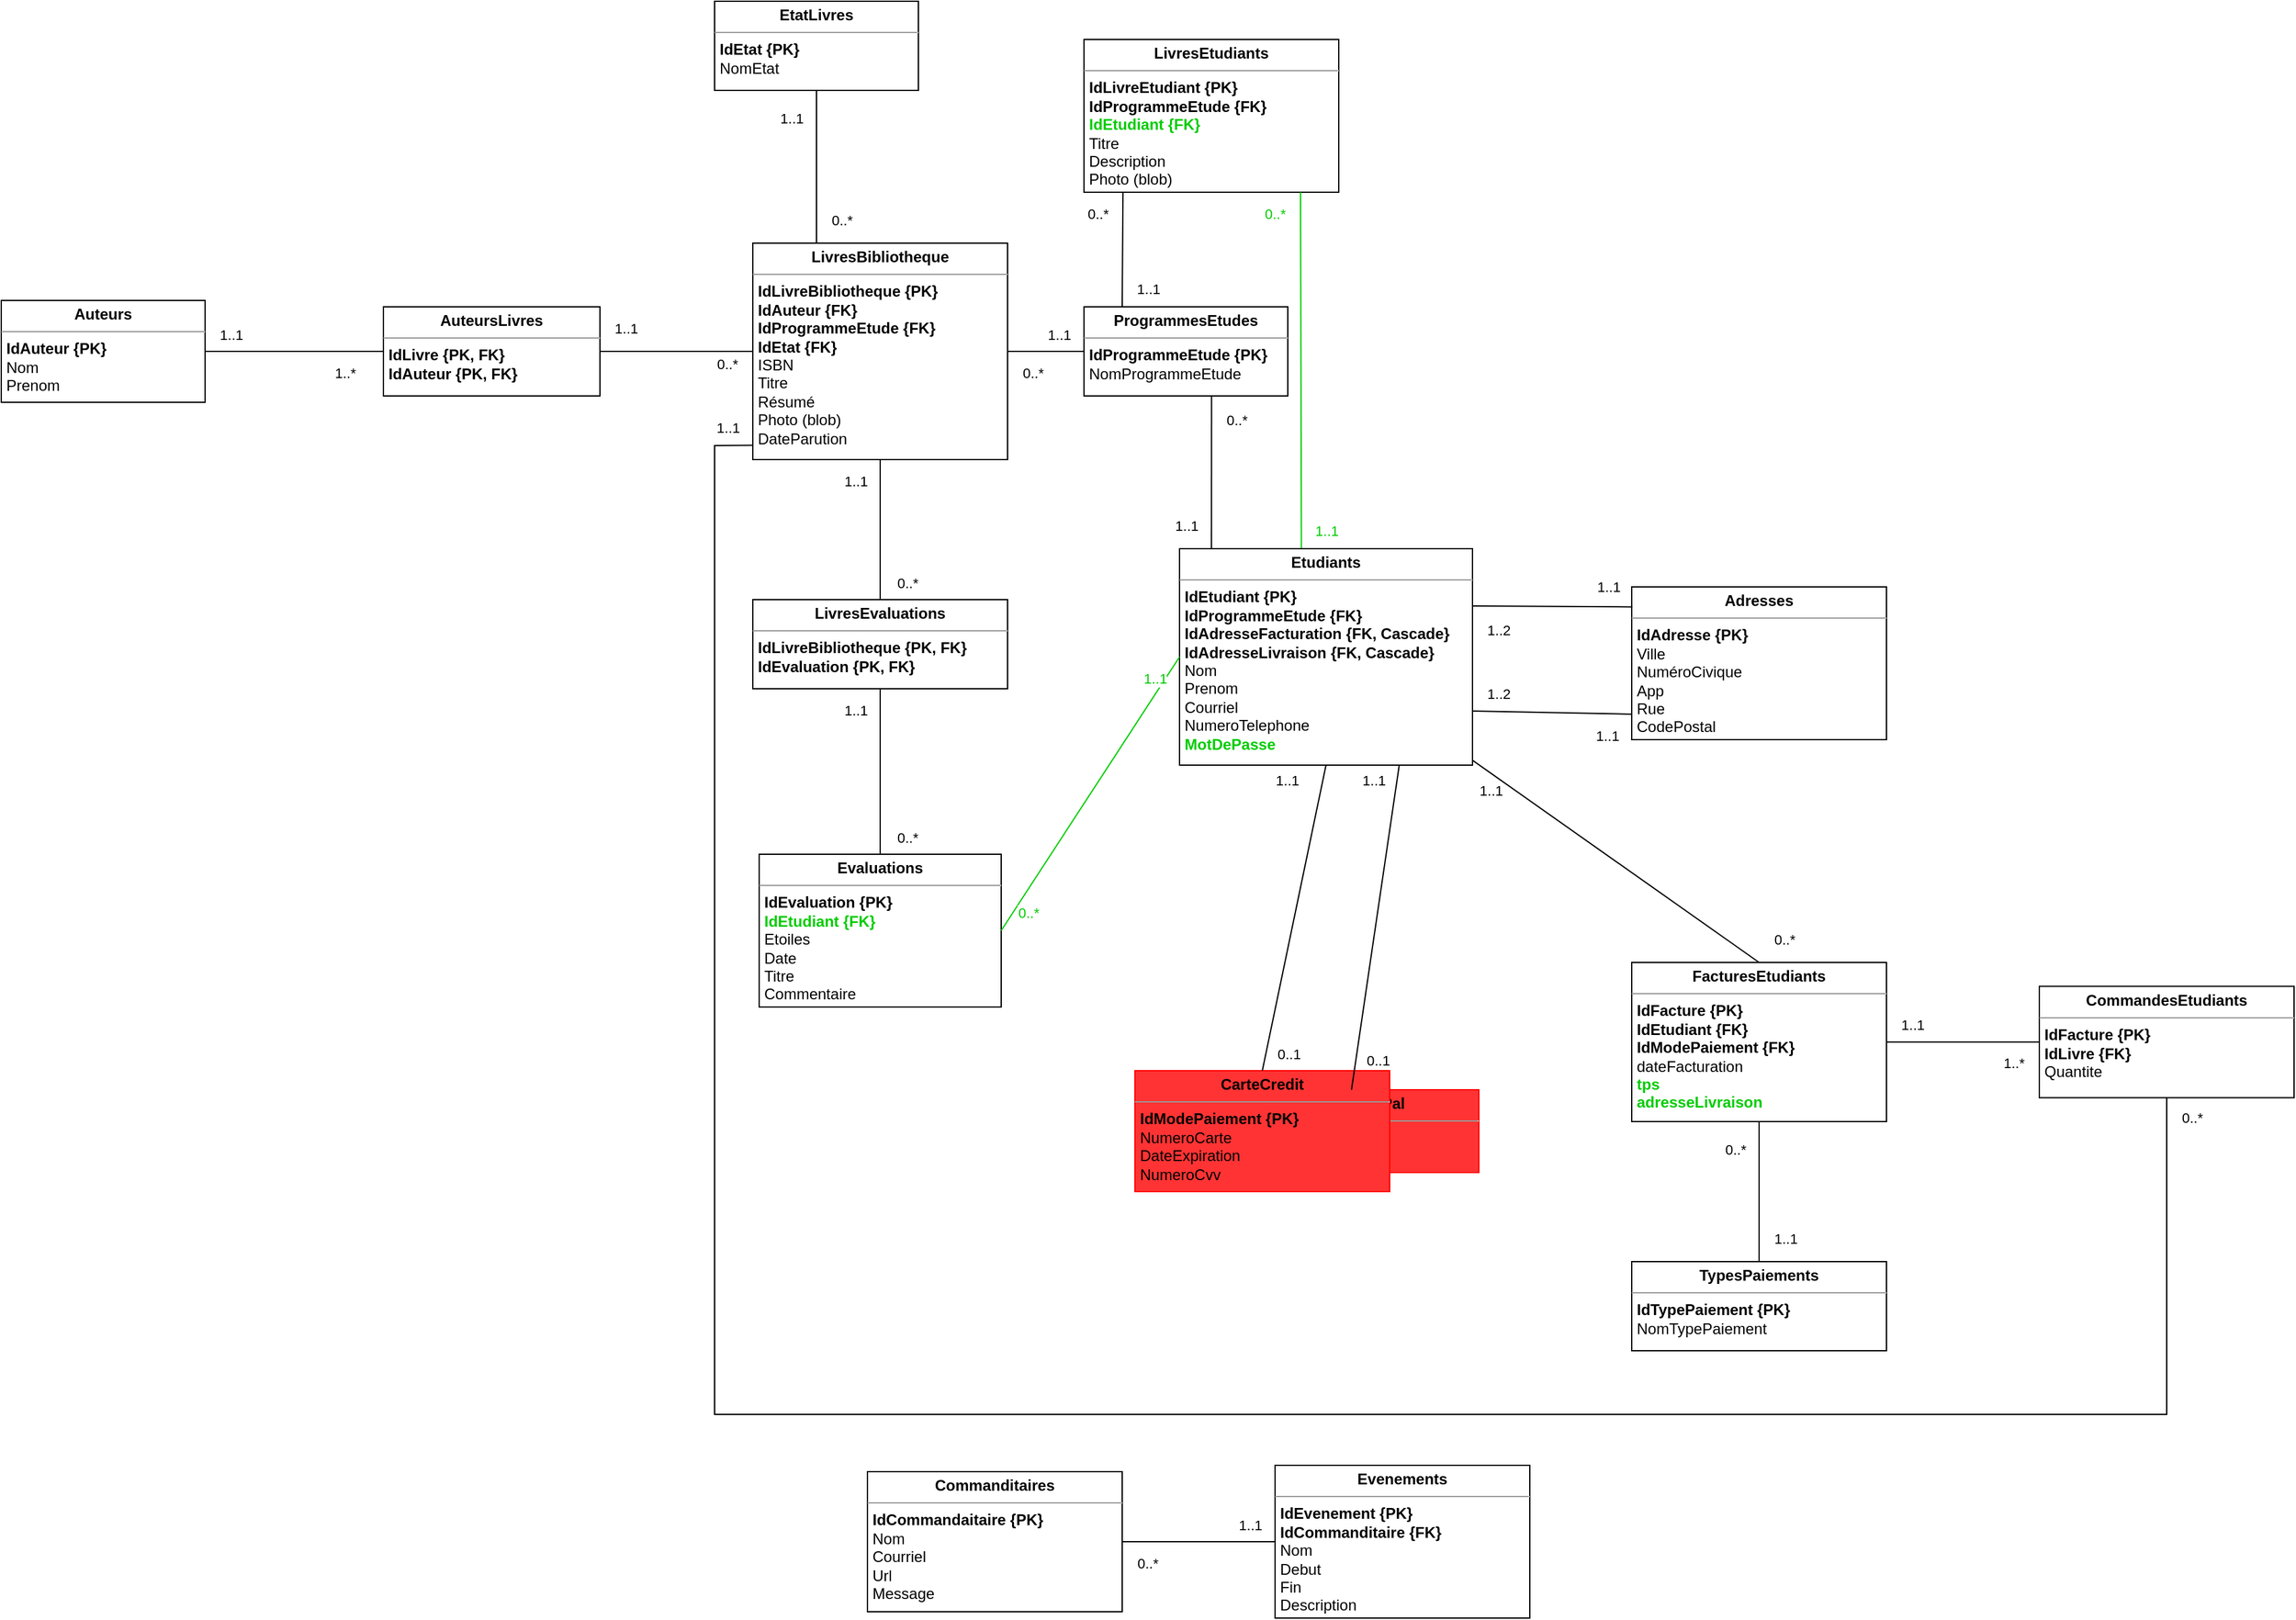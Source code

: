 <mxfile version="20.2.3" type="device"><diagram id="HMSL5C-tnVBztmMYMEIp" name="Page-1"><mxGraphModel dx="6120" dy="1705" grid="1" gridSize="10" guides="1" tooltips="1" connect="1" arrows="1" fold="1" page="1" pageScale="1" pageWidth="850" pageHeight="1100" math="0" shadow="0"><root><mxCell id="0"/><mxCell id="1" parent="0"/><mxCell id="A7pBS2aft_EyjtBVlkII-6" value="&lt;p style=&quot;margin: 0px ; margin-top: 4px ; text-align: center&quot;&gt;&lt;b&gt;LivresBibliotheque&lt;/b&gt;&lt;/p&gt;&lt;hr size=&quot;1&quot;&gt;&lt;p style=&quot;margin: 0px ; margin-left: 4px&quot;&gt;&lt;b&gt;IdLivreBibliotheque {PK}&lt;/b&gt;&lt;/p&gt;&lt;p style=&quot;margin: 0px ; margin-left: 4px&quot;&gt;&lt;b&gt;IdAuteur {FK}&lt;/b&gt;&lt;/p&gt;&lt;p style=&quot;margin: 0px ; margin-left: 4px&quot;&gt;&lt;b&gt;IdProgrammeEtude {FK}&lt;/b&gt;&lt;/p&gt;&lt;p style=&quot;margin: 0px ; margin-left: 4px&quot;&gt;&lt;b&gt;IdEtat {FK}&lt;/b&gt;&lt;/p&gt;&lt;p style=&quot;margin: 0px ; margin-left: 4px&quot;&gt;ISBN&lt;/p&gt;&lt;p style=&quot;margin: 0px ; margin-left: 4px&quot;&gt;Titre&lt;/p&gt;&lt;p style=&quot;margin: 0px ; margin-left: 4px&quot;&gt;Résumé&lt;/p&gt;&lt;p style=&quot;margin: 0px ; margin-left: 4px&quot;&gt;Photo (blob)&lt;/p&gt;&lt;p style=&quot;margin: 0px ; margin-left: 4px&quot;&gt;DateParution&lt;/p&gt;" style="verticalAlign=top;align=left;overflow=fill;fontSize=12;fontFamily=Helvetica;html=1;" parent="1" vertex="1"><mxGeometry x="-3730" y="40" width="200" height="170" as="geometry"/></mxCell><mxCell id="A7pBS2aft_EyjtBVlkII-8" value="&lt;p style=&quot;margin: 0px ; margin-top: 4px ; text-align: center&quot;&gt;&lt;b&gt;LivresEvaluations&lt;/b&gt;&lt;/p&gt;&lt;hr size=&quot;1&quot;&gt;&lt;p style=&quot;margin: 0px ; margin-left: 4px&quot;&gt;&lt;b&gt;IdLivreBibliotheque {PK, FK}&lt;/b&gt;&lt;/p&gt;&lt;p style=&quot;margin: 0px ; margin-left: 4px&quot;&gt;&lt;b&gt;IdEvaluation {PK, FK}&lt;/b&gt;&lt;/p&gt;" style="verticalAlign=top;align=left;overflow=fill;fontSize=12;fontFamily=Helvetica;html=1;" parent="1" vertex="1"><mxGeometry x="-3730" y="320" width="200" height="70" as="geometry"/></mxCell><mxCell id="A7pBS2aft_EyjtBVlkII-11" value="" style="endArrow=none;html=1;rounded=0;exitX=0.5;exitY=1;exitDx=0;exitDy=0;entryX=0.5;entryY=0;entryDx=0;entryDy=0;endFill=0;" parent="1" source="A7pBS2aft_EyjtBVlkII-6" target="A7pBS2aft_EyjtBVlkII-8" edge="1"><mxGeometry relative="1" as="geometry"><mxPoint x="-4050" y="200" as="sourcePoint"/><mxPoint x="-3890" y="200" as="targetPoint"/></mxGeometry></mxCell><mxCell id="A7pBS2aft_EyjtBVlkII-13" value="1..1" style="edgeLabel;resizable=0;html=1;align=left;verticalAlign=bottom;" parent="A7pBS2aft_EyjtBVlkII-11" connectable="0" vertex="1"><mxGeometry x="-1" relative="1" as="geometry"><mxPoint x="-30" y="25" as="offset"/></mxGeometry></mxCell><mxCell id="A7pBS2aft_EyjtBVlkII-14" value="0..*" style="edgeLabel;resizable=0;html=1;align=right;verticalAlign=bottom;" parent="A7pBS2aft_EyjtBVlkII-11" connectable="0" vertex="1"><mxGeometry x="1" relative="1" as="geometry"><mxPoint x="30" y="-5" as="offset"/></mxGeometry></mxCell><mxCell id="A7pBS2aft_EyjtBVlkII-15" value="&lt;p style=&quot;margin: 0px ; margin-top: 4px ; text-align: center&quot;&gt;&lt;b&gt;Evaluations&lt;/b&gt;&lt;/p&gt;&lt;hr size=&quot;1&quot;&gt;&lt;p style=&quot;margin: 0px ; margin-left: 4px&quot;&gt;&lt;b&gt;IdEvaluation {PK}&lt;/b&gt;&lt;/p&gt;&lt;p style=&quot;margin: 0px ; margin-left: 4px&quot;&gt;&lt;b&gt;&lt;font color=&quot;#00cc00&quot;&gt;IdEtudiant {FK}&lt;/font&gt;&lt;/b&gt;&lt;/p&gt;&lt;p style=&quot;margin: 0px ; margin-left: 4px&quot;&gt;Etoiles&lt;/p&gt;&lt;p style=&quot;margin: 0px ; margin-left: 4px&quot;&gt;Date&lt;/p&gt;&lt;p style=&quot;margin: 0px ; margin-left: 4px&quot;&gt;Titre&lt;/p&gt;&lt;p style=&quot;margin: 0px ; margin-left: 4px&quot;&gt;Commentaire&lt;/p&gt;" style="verticalAlign=top;align=left;overflow=fill;fontSize=12;fontFamily=Helvetica;html=1;" parent="1" vertex="1"><mxGeometry x="-3725" y="520" width="190" height="120" as="geometry"/></mxCell><mxCell id="A7pBS2aft_EyjtBVlkII-16" value="" style="endArrow=none;html=1;rounded=0;exitX=0.5;exitY=1;exitDx=0;exitDy=0;entryX=0.5;entryY=0;entryDx=0;entryDy=0;endFill=0;" parent="1" source="A7pBS2aft_EyjtBVlkII-8" target="A7pBS2aft_EyjtBVlkII-15" edge="1"><mxGeometry relative="1" as="geometry"><mxPoint x="-3710" y="405" as="sourcePoint"/><mxPoint x="-3840" y="405" as="targetPoint"/></mxGeometry></mxCell><mxCell id="A7pBS2aft_EyjtBVlkII-17" value="1..1" style="edgeLabel;resizable=0;html=1;align=left;verticalAlign=bottom;" parent="A7pBS2aft_EyjtBVlkII-16" connectable="0" vertex="1"><mxGeometry x="-1" relative="1" as="geometry"><mxPoint x="-30" y="25" as="offset"/></mxGeometry></mxCell><mxCell id="A7pBS2aft_EyjtBVlkII-18" value="0..*" style="edgeLabel;resizable=0;html=1;align=right;verticalAlign=bottom;" parent="A7pBS2aft_EyjtBVlkII-16" connectable="0" vertex="1"><mxGeometry x="1" relative="1" as="geometry"><mxPoint x="30" y="-5" as="offset"/></mxGeometry></mxCell><mxCell id="A7pBS2aft_EyjtBVlkII-19" value="&lt;p style=&quot;margin: 0px ; margin-top: 4px ; text-align: center&quot;&gt;&lt;b&gt;ProgrammesEtudes&lt;/b&gt;&lt;/p&gt;&lt;hr size=&quot;1&quot;&gt;&lt;p style=&quot;margin: 0px ; margin-left: 4px&quot;&gt;&lt;b&gt;IdProgrammeEtude {PK}&lt;/b&gt;&lt;/p&gt;&lt;p style=&quot;margin: 0px ; margin-left: 4px&quot;&gt;NomProgrammeEtude&lt;/p&gt;" style="verticalAlign=top;align=left;overflow=fill;fontSize=12;fontFamily=Helvetica;html=1;" parent="1" vertex="1"><mxGeometry x="-3470" y="90" width="160" height="70" as="geometry"/></mxCell><mxCell id="A7pBS2aft_EyjtBVlkII-21" value="" style="endArrow=none;html=1;rounded=0;exitX=1;exitY=0.5;exitDx=0;exitDy=0;entryX=0;entryY=0.5;entryDx=0;entryDy=0;endFill=0;" parent="1" source="A7pBS2aft_EyjtBVlkII-6" target="A7pBS2aft_EyjtBVlkII-19" edge="1"><mxGeometry relative="1" as="geometry"><mxPoint x="-3670" y="140" as="sourcePoint"/><mxPoint x="-3790" y="140" as="targetPoint"/></mxGeometry></mxCell><mxCell id="A7pBS2aft_EyjtBVlkII-22" value="0..*" style="edgeLabel;resizable=0;html=1;align=left;verticalAlign=bottom;" parent="A7pBS2aft_EyjtBVlkII-21" connectable="0" vertex="1"><mxGeometry x="-1" relative="1" as="geometry"><mxPoint x="10" y="25" as="offset"/></mxGeometry></mxCell><mxCell id="A7pBS2aft_EyjtBVlkII-23" value="1..1" style="edgeLabel;resizable=0;html=1;align=right;verticalAlign=bottom;" parent="A7pBS2aft_EyjtBVlkII-21" connectable="0" vertex="1"><mxGeometry x="1" relative="1" as="geometry"><mxPoint x="-10" y="-5" as="offset"/></mxGeometry></mxCell><mxCell id="A7pBS2aft_EyjtBVlkII-24" value="&lt;p style=&quot;margin: 0px ; margin-top: 4px ; text-align: center&quot;&gt;&lt;b&gt;EtatLivres&lt;/b&gt;&lt;/p&gt;&lt;hr size=&quot;1&quot;&gt;&lt;p style=&quot;margin: 0px ; margin-left: 4px&quot;&gt;&lt;b&gt;IdEtat {PK}&lt;/b&gt;&lt;/p&gt;&lt;p style=&quot;margin: 0px ; margin-left: 4px&quot;&gt;NomEtat&lt;/p&gt;" style="verticalAlign=top;align=left;overflow=fill;fontSize=12;fontFamily=Helvetica;html=1;" parent="1" vertex="1"><mxGeometry x="-3760" y="-150" width="160" height="70" as="geometry"/></mxCell><mxCell id="A7pBS2aft_EyjtBVlkII-25" value="" style="endArrow=none;html=1;rounded=0;exitX=0.25;exitY=0;exitDx=0;exitDy=0;entryX=0.5;entryY=1;entryDx=0;entryDy=0;endFill=0;" parent="1" source="A7pBS2aft_EyjtBVlkII-6" target="A7pBS2aft_EyjtBVlkII-24" edge="1"><mxGeometry relative="1" as="geometry"><mxPoint x="-3510" y="-10" as="sourcePoint"/><mxPoint x="-3390" y="-10" as="targetPoint"/></mxGeometry></mxCell><mxCell id="A7pBS2aft_EyjtBVlkII-26" value="0..*" style="edgeLabel;resizable=0;html=1;align=left;verticalAlign=bottom;" parent="A7pBS2aft_EyjtBVlkII-25" connectable="0" vertex="1"><mxGeometry x="-1" relative="1" as="geometry"><mxPoint x="10" y="-10" as="offset"/></mxGeometry></mxCell><mxCell id="A7pBS2aft_EyjtBVlkII-27" value="1..1" style="edgeLabel;resizable=0;html=1;align=right;verticalAlign=bottom;" parent="A7pBS2aft_EyjtBVlkII-25" connectable="0" vertex="1"><mxGeometry x="1" relative="1" as="geometry"><mxPoint x="-10" y="30" as="offset"/></mxGeometry></mxCell><mxCell id="A7pBS2aft_EyjtBVlkII-28" value="&lt;p style=&quot;margin: 0px ; margin-top: 4px ; text-align: center&quot;&gt;&lt;b&gt;AuteursLivres&lt;/b&gt;&lt;/p&gt;&lt;hr size=&quot;1&quot;&gt;&lt;p style=&quot;margin: 0px ; margin-left: 4px&quot;&gt;&lt;b&gt;IdLivre {PK, FK}&lt;/b&gt;&lt;/p&gt;&lt;p style=&quot;margin: 0px ; margin-left: 4px&quot;&gt;&lt;b&gt;IdAuteur {PK, FK}&lt;/b&gt;&lt;br&gt;&lt;/p&gt;" style="verticalAlign=top;align=left;overflow=fill;fontSize=12;fontFamily=Helvetica;html=1;" parent="1" vertex="1"><mxGeometry x="-4020" y="90" width="170" height="70" as="geometry"/></mxCell><mxCell id="A7pBS2aft_EyjtBVlkII-29" value="" style="endArrow=none;html=1;rounded=0;exitX=0;exitY=0.5;exitDx=0;exitDy=0;entryX=1;entryY=0.5;entryDx=0;entryDy=0;endFill=0;" parent="1" source="A7pBS2aft_EyjtBVlkII-6" target="A7pBS2aft_EyjtBVlkII-28" edge="1"><mxGeometry relative="1" as="geometry"><mxPoint x="-3430" y="370" as="sourcePoint"/><mxPoint x="-3430" y="250" as="targetPoint"/></mxGeometry></mxCell><mxCell id="A7pBS2aft_EyjtBVlkII-30" value="0..*" style="edgeLabel;resizable=0;html=1;align=left;verticalAlign=bottom;" parent="A7pBS2aft_EyjtBVlkII-29" connectable="0" vertex="1"><mxGeometry x="-1" relative="1" as="geometry"><mxPoint x="-30" y="18" as="offset"/></mxGeometry></mxCell><mxCell id="A7pBS2aft_EyjtBVlkII-31" value="1..1" style="edgeLabel;resizable=0;html=1;align=right;verticalAlign=bottom;" parent="A7pBS2aft_EyjtBVlkII-29" connectable="0" vertex="1"><mxGeometry x="1" relative="1" as="geometry"><mxPoint x="30" y="-10" as="offset"/></mxGeometry></mxCell><mxCell id="A7pBS2aft_EyjtBVlkII-32" value="&lt;p style=&quot;margin: 0px ; margin-top: 4px ; text-align: center&quot;&gt;&lt;b&gt;Auteurs&lt;/b&gt;&lt;/p&gt;&lt;hr size=&quot;1&quot;&gt;&lt;p style=&quot;margin: 0px ; margin-left: 4px&quot;&gt;&lt;b&gt;IdAuteur {PK}&lt;/b&gt;&lt;/p&gt;&lt;p style=&quot;margin: 0px ; margin-left: 4px&quot;&gt;Nom&lt;/p&gt;&lt;p style=&quot;margin: 0px ; margin-left: 4px&quot;&gt;Prenom&lt;/p&gt;" style="verticalAlign=top;align=left;overflow=fill;fontSize=12;fontFamily=Helvetica;html=1;" parent="1" vertex="1"><mxGeometry x="-4320" y="85" width="160" height="80" as="geometry"/></mxCell><mxCell id="A7pBS2aft_EyjtBVlkII-34" value="" style="endArrow=none;html=1;rounded=0;exitX=0;exitY=0.5;exitDx=0;exitDy=0;entryX=1;entryY=0.5;entryDx=0;entryDy=0;endFill=0;" parent="1" source="A7pBS2aft_EyjtBVlkII-28" target="A7pBS2aft_EyjtBVlkII-32" edge="1"><mxGeometry relative="1" as="geometry"><mxPoint x="-3820" y="-90.0" as="sourcePoint"/><mxPoint x="-3700" y="-90.0" as="targetPoint"/></mxGeometry></mxCell><mxCell id="A7pBS2aft_EyjtBVlkII-35" value="1..*" style="edgeLabel;resizable=0;html=1;align=left;verticalAlign=bottom;" parent="A7pBS2aft_EyjtBVlkII-34" connectable="0" vertex="1"><mxGeometry x="-1" relative="1" as="geometry"><mxPoint x="-40" y="25" as="offset"/></mxGeometry></mxCell><mxCell id="A7pBS2aft_EyjtBVlkII-36" value="1..1" style="edgeLabel;resizable=0;html=1;align=right;verticalAlign=bottom;" parent="A7pBS2aft_EyjtBVlkII-34" connectable="0" vertex="1"><mxGeometry x="1" relative="1" as="geometry"><mxPoint x="30" y="-5" as="offset"/></mxGeometry></mxCell><mxCell id="A7pBS2aft_EyjtBVlkII-37" value="&lt;p style=&quot;margin: 0px ; margin-top: 4px ; text-align: center&quot;&gt;&lt;b&gt;LivresEtudiants&lt;/b&gt;&lt;/p&gt;&lt;hr size=&quot;1&quot;&gt;&lt;p style=&quot;margin: 0px ; margin-left: 4px&quot;&gt;&lt;b&gt;IdLivreEtudiant {PK}&lt;/b&gt;&lt;/p&gt;&lt;p style=&quot;margin: 0px ; margin-left: 4px&quot;&gt;&lt;b&gt;IdProgrammeEtude {FK}&lt;br&gt;&lt;font color=&quot;#00cc00&quot;&gt;IdEtudiant {FK}&lt;/font&gt;&lt;/b&gt;&lt;/p&gt;&lt;p style=&quot;margin: 0px ; margin-left: 4px&quot;&gt;Titre&lt;/p&gt;&lt;p style=&quot;margin: 0px ; margin-left: 4px&quot;&gt;Description&lt;/p&gt;&lt;p style=&quot;margin: 0px ; margin-left: 4px&quot;&gt;Photo (blob)&lt;/p&gt;" style="verticalAlign=top;align=left;overflow=fill;fontSize=12;fontFamily=Helvetica;html=1;" parent="1" vertex="1"><mxGeometry x="-3470" y="-120" width="200" height="120" as="geometry"/></mxCell><mxCell id="A7pBS2aft_EyjtBVlkII-39" value="" style="endArrow=none;html=1;rounded=0;endFill=0;exitX=0.153;exitY=1.004;exitDx=0;exitDy=0;exitPerimeter=0;" parent="1" source="A7pBS2aft_EyjtBVlkII-37" edge="1"><mxGeometry relative="1" as="geometry"><mxPoint x="-3300" as="sourcePoint"/><mxPoint x="-3440" y="90" as="targetPoint"/></mxGeometry></mxCell><mxCell id="A7pBS2aft_EyjtBVlkII-40" value="0..*" style="edgeLabel;resizable=0;html=1;align=left;verticalAlign=bottom;" parent="A7pBS2aft_EyjtBVlkII-39" connectable="0" vertex="1"><mxGeometry x="-1" relative="1" as="geometry"><mxPoint x="-30" y="25" as="offset"/></mxGeometry></mxCell><mxCell id="A7pBS2aft_EyjtBVlkII-41" value="1..1" style="edgeLabel;resizable=0;html=1;align=right;verticalAlign=bottom;" parent="A7pBS2aft_EyjtBVlkII-39" connectable="0" vertex="1"><mxGeometry x="1" relative="1" as="geometry"><mxPoint x="30" y="-5" as="offset"/></mxGeometry></mxCell><mxCell id="A7pBS2aft_EyjtBVlkII-42" value="&lt;p style=&quot;margin: 0px ; margin-top: 4px ; text-align: center&quot;&gt;&lt;b&gt;Etudiants&lt;/b&gt;&lt;/p&gt;&lt;hr size=&quot;1&quot;&gt;&lt;p style=&quot;margin: 0px ; margin-left: 4px&quot;&gt;&lt;b&gt;IdEtudiant {PK}&lt;/b&gt;&lt;/p&gt;&lt;p style=&quot;margin: 0px ; margin-left: 4px&quot;&gt;&lt;b&gt;IdProgrammeEtude {FK}&lt;/b&gt;&lt;/p&gt;&lt;p style=&quot;margin: 0px ; margin-left: 4px&quot;&gt;&lt;b&gt;IdAdresseFacturation {FK, Cascade}&lt;/b&gt;&lt;b&gt;&lt;br&gt;&lt;/b&gt;&lt;/p&gt;&lt;p style=&quot;margin: 0px ; margin-left: 4px&quot;&gt;&lt;b&gt;IdAdresseLivraison {FK, Cascade}&lt;/b&gt;&lt;/p&gt;&lt;p style=&quot;margin: 0px ; margin-left: 4px&quot;&gt;Nom&lt;/p&gt;&lt;p style=&quot;margin: 0px ; margin-left: 4px&quot;&gt;Prenom&lt;/p&gt;&lt;p style=&quot;margin: 0px ; margin-left: 4px&quot;&gt;Courriel&lt;/p&gt;&lt;p style=&quot;margin: 0px ; margin-left: 4px&quot;&gt;NumeroTelephone&lt;/p&gt;&lt;p style=&quot;margin: 0px ; margin-left: 4px&quot;&gt;&lt;font color=&quot;#00cc00&quot;&gt;&lt;b&gt;MotDePasse&lt;/b&gt;&lt;/font&gt;&lt;/p&gt;" style="verticalAlign=top;align=left;overflow=fill;fontSize=12;fontFamily=Helvetica;html=1;" parent="1" vertex="1"><mxGeometry x="-3395" y="280" width="230" height="170" as="geometry"/></mxCell><mxCell id="A7pBS2aft_EyjtBVlkII-43" value="" style="endArrow=none;html=1;rounded=0;exitX=0.626;exitY=0.994;exitDx=0;exitDy=0;entryX=0.109;entryY=0;entryDx=0;entryDy=0;endFill=0;entryPerimeter=0;exitPerimeter=0;" parent="1" source="A7pBS2aft_EyjtBVlkII-19" target="A7pBS2aft_EyjtBVlkII-42" edge="1"><mxGeometry relative="1" as="geometry"><mxPoint x="-3576.2" y="221.7" as="sourcePoint"/><mxPoint x="-3575" y="330" as="targetPoint"/></mxGeometry></mxCell><mxCell id="A7pBS2aft_EyjtBVlkII-44" value="0..*" style="edgeLabel;resizable=0;html=1;align=left;verticalAlign=bottom;" parent="A7pBS2aft_EyjtBVlkII-43" connectable="0" vertex="1"><mxGeometry x="-1" relative="1" as="geometry"><mxPoint x="10" y="28" as="offset"/></mxGeometry></mxCell><mxCell id="A7pBS2aft_EyjtBVlkII-45" value="1..1" style="edgeLabel;resizable=0;html=1;align=right;verticalAlign=bottom;" parent="A7pBS2aft_EyjtBVlkII-43" connectable="0" vertex="1"><mxGeometry x="1" relative="1" as="geometry"><mxPoint x="-10" y="-10" as="offset"/></mxGeometry></mxCell><mxCell id="A7pBS2aft_EyjtBVlkII-46" value="&lt;p style=&quot;margin: 0px ; margin-top: 4px ; text-align: center&quot;&gt;&lt;b&gt;Adresses&lt;/b&gt;&lt;/p&gt;&lt;hr size=&quot;1&quot;&gt;&lt;p style=&quot;margin: 0px ; margin-left: 4px&quot;&gt;&lt;b&gt;IdAdresse {PK}&lt;/b&gt;&lt;/p&gt;&lt;p style=&quot;margin: 0px ; margin-left: 4px&quot;&gt;&lt;span style=&quot;background-color: initial;&quot;&gt;Ville&lt;/span&gt;&lt;br&gt;&lt;/p&gt;&lt;p style=&quot;margin: 0px ; margin-left: 4px&quot;&gt;NuméroCivique&lt;/p&gt;&lt;p style=&quot;margin: 0px ; margin-left: 4px&quot;&gt;App&lt;/p&gt;&lt;p style=&quot;margin: 0px ; margin-left: 4px&quot;&gt;Rue&lt;/p&gt;&lt;p style=&quot;margin: 0px ; margin-left: 4px&quot;&gt;CodePostal&lt;/p&gt;" style="verticalAlign=top;align=left;overflow=fill;fontSize=12;fontFamily=Helvetica;html=1;" parent="1" vertex="1"><mxGeometry x="-3040" y="310" width="200" height="120" as="geometry"/></mxCell><mxCell id="A7pBS2aft_EyjtBVlkII-47" value="" style="endArrow=none;html=1;rounded=0;exitX=0.003;exitY=0.131;exitDx=0;exitDy=0;entryX=1.001;entryY=0.265;entryDx=0;entryDy=0;endFill=0;exitPerimeter=0;entryPerimeter=0;" parent="1" source="A7pBS2aft_EyjtBVlkII-46" target="A7pBS2aft_EyjtBVlkII-42" edge="1"><mxGeometry relative="1" as="geometry"><mxPoint x="-3070" y="135" as="sourcePoint"/><mxPoint x="-3190" y="135" as="targetPoint"/></mxGeometry></mxCell><mxCell id="A7pBS2aft_EyjtBVlkII-48" value="1..1" style="edgeLabel;resizable=0;html=1;align=left;verticalAlign=bottom;" parent="A7pBS2aft_EyjtBVlkII-47" connectable="0" vertex="1"><mxGeometry x="-1" relative="1" as="geometry"><mxPoint x="-30" y="-7" as="offset"/></mxGeometry></mxCell><mxCell id="A7pBS2aft_EyjtBVlkII-49" value="1..2" style="edgeLabel;resizable=0;html=1;align=right;verticalAlign=bottom;" parent="A7pBS2aft_EyjtBVlkII-47" connectable="0" vertex="1"><mxGeometry x="1" relative="1" as="geometry"><mxPoint x="30" y="27" as="offset"/></mxGeometry></mxCell><mxCell id="A7pBS2aft_EyjtBVlkII-50" value="" style="endArrow=none;html=1;rounded=0;endFill=0;entryX=1;entryY=0.75;entryDx=0;entryDy=0;" parent="1" target="A7pBS2aft_EyjtBVlkII-42" edge="1"><mxGeometry relative="1" as="geometry"><mxPoint x="-3040" y="410" as="sourcePoint"/><mxPoint x="-3160" y="400" as="targetPoint"/></mxGeometry></mxCell><mxCell id="A7pBS2aft_EyjtBVlkII-51" value="1..1" style="edgeLabel;resizable=0;html=1;align=left;verticalAlign=bottom;" parent="A7pBS2aft_EyjtBVlkII-50" connectable="0" vertex="1"><mxGeometry x="-1" relative="1" as="geometry"><mxPoint x="-30" y="25" as="offset"/></mxGeometry></mxCell><mxCell id="A7pBS2aft_EyjtBVlkII-52" value="1..2" style="edgeLabel;resizable=0;html=1;align=right;verticalAlign=bottom;" parent="A7pBS2aft_EyjtBVlkII-50" connectable="0" vertex="1"><mxGeometry x="1" relative="1" as="geometry"><mxPoint x="30" y="-5" as="offset"/></mxGeometry></mxCell><mxCell id="A7pBS2aft_EyjtBVlkII-53" value="&lt;p style=&quot;margin: 0px ; margin-top: 4px ; text-align: center&quot;&gt;&lt;b&gt;FacturesEtudiants&lt;/b&gt;&lt;/p&gt;&lt;hr size=&quot;1&quot;&gt;&lt;p style=&quot;margin: 0px ; margin-left: 4px&quot;&gt;&lt;b&gt;IdFacture {PK}&lt;/b&gt;&lt;/p&gt;&lt;p style=&quot;margin: 0px ; margin-left: 4px&quot;&gt;&lt;b&gt;IdEtudiant {FK}&lt;/b&gt;&lt;/p&gt;&lt;p style=&quot;margin: 0px 0px 0px 4px;&quot;&gt;&lt;b&gt;IdModePaiement {FK}&lt;/b&gt;&lt;/p&gt;&lt;p style=&quot;margin: 0px ; margin-left: 4px&quot;&gt;dateFacturation&lt;b&gt;&lt;br&gt;&lt;/b&gt;&lt;/p&gt;&lt;p style=&quot;margin: 0px ; margin-left: 4px&quot;&gt;&lt;font color=&quot;#00cc00&quot;&gt;&lt;b&gt;tps&lt;/b&gt;&lt;/font&gt;&lt;/p&gt;&lt;p style=&quot;margin: 0px ; margin-left: 4px&quot;&gt;&lt;font color=&quot;#00cc00&quot;&gt;&lt;b&gt;adresseLivraison&lt;/b&gt;&lt;/font&gt;&lt;/p&gt;" style="verticalAlign=top;align=left;overflow=fill;fontSize=12;fontFamily=Helvetica;html=1;" parent="1" vertex="1"><mxGeometry x="-3040" y="605" width="200" height="125" as="geometry"/></mxCell><mxCell id="A7pBS2aft_EyjtBVlkII-54" value="" style="endArrow=none;html=1;rounded=0;exitX=0.5;exitY=0;exitDx=0;exitDy=0;endFill=0;" parent="1" source="A7pBS2aft_EyjtBVlkII-53" target="A7pBS2aft_EyjtBVlkII-42" edge="1"><mxGeometry relative="1" as="geometry"><mxPoint x="-3270.0" y="170" as="sourcePoint"/><mxPoint x="-3280" y="450" as="targetPoint"/></mxGeometry></mxCell><mxCell id="A7pBS2aft_EyjtBVlkII-55" value="0..*" style="edgeLabel;resizable=0;html=1;align=left;verticalAlign=bottom;" parent="A7pBS2aft_EyjtBVlkII-54" connectable="0" vertex="1"><mxGeometry x="-1" relative="1" as="geometry"><mxPoint x="10" y="-10" as="offset"/></mxGeometry></mxCell><mxCell id="A7pBS2aft_EyjtBVlkII-56" value="1..1" style="edgeLabel;resizable=0;html=1;align=right;verticalAlign=bottom;" parent="A7pBS2aft_EyjtBVlkII-54" connectable="0" vertex="1"><mxGeometry x="1" relative="1" as="geometry"><mxPoint x="25" y="32" as="offset"/></mxGeometry></mxCell><mxCell id="A7pBS2aft_EyjtBVlkII-62" value="&lt;p style=&quot;margin: 0px ; margin-top: 4px ; text-align: center&quot;&gt;&lt;b&gt;TypesPaiements&lt;/b&gt;&lt;/p&gt;&lt;hr size=&quot;1&quot;&gt;&lt;p style=&quot;margin: 0px ; margin-left: 4px&quot;&gt;&lt;b&gt;IdTypePaiement {PK}&lt;/b&gt;&lt;/p&gt;&lt;p style=&quot;margin: 0px ; margin-left: 4px&quot;&gt;NomTypePaiement&lt;/p&gt;&lt;p style=&quot;margin: 0px ; margin-left: 4px&quot;&gt;&lt;br&gt;&lt;/p&gt;" style="verticalAlign=top;align=left;overflow=fill;fontSize=12;fontFamily=Helvetica;html=1;" parent="1" vertex="1"><mxGeometry x="-3040" y="840" width="200" height="70" as="geometry"/></mxCell><mxCell id="A7pBS2aft_EyjtBVlkII-63" value="" style="endArrow=none;html=1;rounded=0;exitX=0.5;exitY=0;exitDx=0;exitDy=0;entryX=0.5;entryY=1;entryDx=0;entryDy=0;endFill=0;" parent="1" source="A7pBS2aft_EyjtBVlkII-62" target="A7pBS2aft_EyjtBVlkII-53" edge="1"><mxGeometry relative="1" as="geometry"><mxPoint x="-3475" y="740" as="sourcePoint"/><mxPoint x="-2865" y="730" as="targetPoint"/></mxGeometry></mxCell><mxCell id="A7pBS2aft_EyjtBVlkII-64" value="1..1" style="edgeLabel;resizable=0;html=1;align=left;verticalAlign=bottom;" parent="A7pBS2aft_EyjtBVlkII-63" connectable="0" vertex="1"><mxGeometry x="-1" relative="1" as="geometry"><mxPoint x="10" y="-10" as="offset"/></mxGeometry></mxCell><mxCell id="A7pBS2aft_EyjtBVlkII-65" value="0..*" style="edgeLabel;resizable=0;html=1;align=right;verticalAlign=bottom;" parent="A7pBS2aft_EyjtBVlkII-63" connectable="0" vertex="1"><mxGeometry x="1" relative="1" as="geometry"><mxPoint x="-10" y="30" as="offset"/></mxGeometry></mxCell><mxCell id="A7pBS2aft_EyjtBVlkII-66" value="&lt;p style=&quot;margin: 0px ; margin-top: 4px ; text-align: center&quot;&gt;&lt;b&gt;ComptePayPal&lt;/b&gt;&lt;/p&gt;&lt;hr size=&quot;1&quot;&gt;&lt;p style=&quot;margin: 0px ; margin-left: 4px&quot;&gt;&lt;b&gt;IdModePaiement {PK}&lt;/b&gt;&lt;/p&gt;&lt;p style=&quot;margin: 0px ; margin-left: 4px&quot;&gt;&lt;span style=&quot;background-color: initial;&quot;&gt;Courriel&lt;/span&gt;&lt;/p&gt;&lt;p style=&quot;margin: 0px ; margin-left: 4px&quot;&gt;&lt;br&gt;&lt;/p&gt;" style="verticalAlign=top;align=left;overflow=fill;fontSize=12;fontFamily=Helvetica;html=1;fillColor=#FF3333;strokeColor=#FF0000;" parent="1" vertex="1"><mxGeometry x="-3360" y="705" width="200" height="65" as="geometry"/></mxCell><mxCell id="A7pBS2aft_EyjtBVlkII-67" value="&lt;p style=&quot;margin: 0px ; margin-top: 4px ; text-align: center&quot;&gt;&lt;b&gt;CarteCredit&lt;/b&gt;&lt;/p&gt;&lt;hr size=&quot;1&quot;&gt;&lt;p style=&quot;margin: 0px ; margin-left: 4px&quot;&gt;&lt;b&gt;IdModePaiement {PK}&lt;/b&gt;&lt;/p&gt;&lt;p style=&quot;margin: 0px ; margin-left: 4px&quot;&gt;NumeroCarte&lt;/p&gt;&lt;p style=&quot;margin: 0px ; margin-left: 4px&quot;&gt;DateExpiration&lt;/p&gt;&lt;p style=&quot;margin: 0px ; margin-left: 4px&quot;&gt;NumeroCvv&lt;/p&gt;" style="verticalAlign=top;align=left;overflow=fill;fontSize=12;fontFamily=Helvetica;html=1;fillColor=#FF3333;strokeColor=#FF0000;" parent="1" vertex="1"><mxGeometry x="-3430" y="690" width="200" height="95" as="geometry"/></mxCell><mxCell id="A7pBS2aft_EyjtBVlkII-72" value="" style="endArrow=none;html=1;rounded=0;exitX=0.5;exitY=0;exitDx=0;exitDy=0;entryX=0.75;entryY=1;entryDx=0;entryDy=0;endFill=0;" parent="1" source="A7pBS2aft_EyjtBVlkII-66" target="A7pBS2aft_EyjtBVlkII-42" edge="1"><mxGeometry relative="1" as="geometry"><mxPoint x="-3650" y="375" as="sourcePoint"/><mxPoint x="-3790" y="375" as="targetPoint"/></mxGeometry></mxCell><mxCell id="A7pBS2aft_EyjtBVlkII-73" value="0..1" style="edgeLabel;resizable=0;html=1;align=left;verticalAlign=bottom;" parent="A7pBS2aft_EyjtBVlkII-72" connectable="0" vertex="1"><mxGeometry x="-1" relative="1" as="geometry"><mxPoint x="10" y="-15" as="offset"/></mxGeometry></mxCell><mxCell id="A7pBS2aft_EyjtBVlkII-74" value="1..1" style="edgeLabel;resizable=0;html=1;align=right;verticalAlign=bottom;" parent="A7pBS2aft_EyjtBVlkII-72" connectable="0" vertex="1"><mxGeometry x="1" relative="1" as="geometry"><mxPoint x="-10" y="20" as="offset"/></mxGeometry></mxCell><mxCell id="A7pBS2aft_EyjtBVlkII-77" value="" style="endArrow=none;html=1;rounded=0;exitX=0.5;exitY=0;exitDx=0;exitDy=0;entryX=0.5;entryY=1;entryDx=0;entryDy=0;endFill=0;" parent="1" source="A7pBS2aft_EyjtBVlkII-67" target="A7pBS2aft_EyjtBVlkII-42" edge="1"><mxGeometry relative="1" as="geometry"><mxPoint x="-3560" y="570" as="sourcePoint"/><mxPoint x="-3460" y="430.0" as="targetPoint"/></mxGeometry></mxCell><mxCell id="A7pBS2aft_EyjtBVlkII-78" value="0..1" style="edgeLabel;resizable=0;html=1;align=left;verticalAlign=bottom;" parent="A7pBS2aft_EyjtBVlkII-77" connectable="0" vertex="1"><mxGeometry x="-1" relative="1" as="geometry"><mxPoint x="10" y="-5" as="offset"/></mxGeometry></mxCell><mxCell id="A7pBS2aft_EyjtBVlkII-79" value="1..1" style="edgeLabel;resizable=0;html=1;align=right;verticalAlign=bottom;" parent="A7pBS2aft_EyjtBVlkII-77" connectable="0" vertex="1"><mxGeometry x="1" relative="1" as="geometry"><mxPoint x="-20" y="20" as="offset"/></mxGeometry></mxCell><mxCell id="A7pBS2aft_EyjtBVlkII-80" value="&lt;p style=&quot;margin: 0px ; margin-top: 4px ; text-align: center&quot;&gt;&lt;b&gt;CommandesEtudiants&lt;/b&gt;&lt;/p&gt;&lt;hr size=&quot;1&quot;&gt;&lt;p style=&quot;margin: 0px ; margin-left: 4px&quot;&gt;&lt;b&gt;IdFacture {PK}&lt;/b&gt;&lt;/p&gt;&lt;p style=&quot;margin: 0px ; margin-left: 4px&quot;&gt;&lt;b&gt;IdLivre {FK}&lt;/b&gt;&lt;/p&gt;&lt;p style=&quot;margin: 0px ; margin-left: 4px&quot;&gt;Quantite&lt;/p&gt;&lt;p style=&quot;margin: 0px ; margin-left: 4px&quot;&gt;&lt;br&gt;&lt;/p&gt;" style="verticalAlign=top;align=left;overflow=fill;fontSize=12;fontFamily=Helvetica;html=1;" parent="1" vertex="1"><mxGeometry x="-2720" y="623.75" width="200" height="87.5" as="geometry"/></mxCell><mxCell id="A7pBS2aft_EyjtBVlkII-81" value="" style="endArrow=none;html=1;rounded=0;exitX=0;exitY=0.5;exitDx=0;exitDy=0;entryX=1;entryY=0.5;entryDx=0;entryDy=0;endFill=0;" parent="1" source="A7pBS2aft_EyjtBVlkII-80" target="A7pBS2aft_EyjtBVlkII-53" edge="1"><mxGeometry relative="1" as="geometry"><mxPoint x="-2590" y="760.0" as="sourcePoint"/><mxPoint x="-2730" y="760.0" as="targetPoint"/></mxGeometry></mxCell><mxCell id="A7pBS2aft_EyjtBVlkII-82" value="1..*" style="edgeLabel;resizable=0;html=1;align=left;verticalAlign=bottom;" parent="A7pBS2aft_EyjtBVlkII-81" connectable="0" vertex="1"><mxGeometry x="-1" relative="1" as="geometry"><mxPoint x="-30" y="25" as="offset"/></mxGeometry></mxCell><mxCell id="A7pBS2aft_EyjtBVlkII-83" value="1..1" style="edgeLabel;resizable=0;html=1;align=right;verticalAlign=bottom;" parent="A7pBS2aft_EyjtBVlkII-81" connectable="0" vertex="1"><mxGeometry x="1" relative="1" as="geometry"><mxPoint x="30" y="-5" as="offset"/></mxGeometry></mxCell><mxCell id="A7pBS2aft_EyjtBVlkII-84" value="&lt;p style=&quot;margin: 0px ; margin-top: 4px ; text-align: center&quot;&gt;&lt;b&gt;Evenements&lt;/b&gt;&lt;/p&gt;&lt;hr size=&quot;1&quot;&gt;&lt;p style=&quot;margin: 0px ; margin-left: 4px&quot;&gt;&lt;b&gt;IdEvenement {PK}&lt;/b&gt;&lt;/p&gt;&lt;p style=&quot;margin: 0px ; margin-left: 4px&quot;&gt;&lt;b&gt;IdCommanditaire {FK}&lt;/b&gt;&lt;/p&gt;&lt;p style=&quot;margin: 0px ; margin-left: 4px&quot;&gt;Nom&lt;/p&gt;&lt;p style=&quot;margin: 0px ; margin-left: 4px&quot;&gt;Debut&lt;/p&gt;&lt;p style=&quot;margin: 0px ; margin-left: 4px&quot;&gt;Fin&lt;/p&gt;&lt;p style=&quot;margin: 0px ; margin-left: 4px&quot;&gt;Description&lt;/p&gt;" style="verticalAlign=top;align=left;overflow=fill;fontSize=12;fontFamily=Helvetica;html=1;" parent="1" vertex="1"><mxGeometry x="-3320" y="1000" width="200" height="120" as="geometry"/></mxCell><mxCell id="A7pBS2aft_EyjtBVlkII-85" value="&lt;p style=&quot;margin: 0px ; margin-top: 4px ; text-align: center&quot;&gt;&lt;b&gt;Commanditaires&lt;/b&gt;&lt;/p&gt;&lt;hr size=&quot;1&quot;&gt;&lt;p style=&quot;margin: 0px ; margin-left: 4px&quot;&gt;&lt;b&gt;IdCommandaitaire {PK}&lt;/b&gt;&lt;/p&gt;&lt;p style=&quot;margin: 0px ; margin-left: 4px&quot;&gt;Nom&lt;/p&gt;&lt;p style=&quot;margin: 0px ; margin-left: 4px&quot;&gt;Courriel&lt;/p&gt;&lt;p style=&quot;margin: 0px ; margin-left: 4px&quot;&gt;Url&lt;/p&gt;&lt;p style=&quot;margin: 0px ; margin-left: 4px&quot;&gt;Message&lt;/p&gt;" style="verticalAlign=top;align=left;overflow=fill;fontSize=12;fontFamily=Helvetica;html=1;" parent="1" vertex="1"><mxGeometry x="-3640" y="1005" width="200" height="110" as="geometry"/></mxCell><mxCell id="A7pBS2aft_EyjtBVlkII-86" value="" style="endArrow=none;html=1;rounded=0;exitX=1;exitY=0.5;exitDx=0;exitDy=0;entryX=0;entryY=0.5;entryDx=0;entryDy=0;endFill=0;" parent="1" source="A7pBS2aft_EyjtBVlkII-85" target="A7pBS2aft_EyjtBVlkII-84" edge="1"><mxGeometry relative="1" as="geometry"><mxPoint x="-3460" y="860" as="sourcePoint"/><mxPoint x="-3340" y="860" as="targetPoint"/></mxGeometry></mxCell><mxCell id="A7pBS2aft_EyjtBVlkII-87" value="0..*" style="edgeLabel;resizable=0;html=1;align=left;verticalAlign=bottom;" parent="A7pBS2aft_EyjtBVlkII-86" connectable="0" vertex="1"><mxGeometry x="-1" relative="1" as="geometry"><mxPoint x="10" y="25" as="offset"/></mxGeometry></mxCell><mxCell id="A7pBS2aft_EyjtBVlkII-88" value="1..1" style="edgeLabel;resizable=0;html=1;align=right;verticalAlign=bottom;" parent="A7pBS2aft_EyjtBVlkII-86" connectable="0" vertex="1"><mxGeometry x="1" relative="1" as="geometry"><mxPoint x="-10" y="-5" as="offset"/></mxGeometry></mxCell><mxCell id="OrPFWhFcRAklYdNnvDpr-4" value="" style="endArrow=none;html=1;rounded=0;entryX=0.001;entryY=0.934;entryDx=0;entryDy=0;endFill=0;exitX=0.5;exitY=1;exitDx=0;exitDy=0;entryPerimeter=0;" parent="1" source="A7pBS2aft_EyjtBVlkII-80" target="A7pBS2aft_EyjtBVlkII-6" edge="1"><mxGeometry relative="1" as="geometry"><mxPoint x="-2620" y="710" as="sourcePoint"/><mxPoint x="-3560" y="-115" as="targetPoint"/><Array as="points"><mxPoint x="-2620" y="960"/><mxPoint x="-3760" y="960"/><mxPoint x="-3760" y="199"/></Array></mxGeometry></mxCell><mxCell id="OrPFWhFcRAklYdNnvDpr-5" value="0..*" style="edgeLabel;resizable=0;html=1;align=left;verticalAlign=bottom;" parent="OrPFWhFcRAklYdNnvDpr-4" connectable="0" vertex="1"><mxGeometry x="-1" relative="1" as="geometry"><mxPoint x="10" y="24" as="offset"/></mxGeometry></mxCell><mxCell id="OrPFWhFcRAklYdNnvDpr-6" value="1..1" style="edgeLabel;resizable=0;html=1;align=right;verticalAlign=bottom;" parent="OrPFWhFcRAklYdNnvDpr-4" connectable="0" vertex="1"><mxGeometry x="1" relative="1" as="geometry"><mxPoint x="-10" y="-5" as="offset"/></mxGeometry></mxCell><mxCell id="keqyHCh7XgE-lKn8SAy3-5" value="" style="endArrow=none;html=1;rounded=0;endFill=0;strokeColor=#00CC00;entryX=0.416;entryY=-0.003;entryDx=0;entryDy=0;entryPerimeter=0;" parent="1" target="A7pBS2aft_EyjtBVlkII-42" edge="1"><mxGeometry relative="1" as="geometry"><mxPoint x="-3300" as="sourcePoint"/><mxPoint x="-3240" y="270" as="targetPoint"/></mxGeometry></mxCell><mxCell id="keqyHCh7XgE-lKn8SAy3-6" value="0..*" style="edgeLabel;resizable=0;html=1;align=left;verticalAlign=bottom;fontColor=#00CC00;" parent="keqyHCh7XgE-lKn8SAy3-5" connectable="0" vertex="1"><mxGeometry x="-1" relative="1" as="geometry"><mxPoint x="-30" y="25" as="offset"/></mxGeometry></mxCell><mxCell id="keqyHCh7XgE-lKn8SAy3-7" value="1..1" style="edgeLabel;resizable=0;html=1;align=right;verticalAlign=bottom;fontColor=#00CC00;" parent="keqyHCh7XgE-lKn8SAy3-5" connectable="0" vertex="1"><mxGeometry x="1" relative="1" as="geometry"><mxPoint x="30" y="-5" as="offset"/></mxGeometry></mxCell><mxCell id="keqyHCh7XgE-lKn8SAy3-8" value="" style="endArrow=none;html=1;rounded=0;exitX=0;exitY=0.5;exitDx=0;exitDy=0;entryX=1;entryY=0.5;entryDx=0;entryDy=0;endFill=0;strokeColor=#00CC00;" parent="1" source="A7pBS2aft_EyjtBVlkII-42" target="A7pBS2aft_EyjtBVlkII-15" edge="1"><mxGeometry relative="1" as="geometry"><mxPoint x="-3570" y="400" as="sourcePoint"/><mxPoint x="-3570" y="530" as="targetPoint"/></mxGeometry></mxCell><mxCell id="keqyHCh7XgE-lKn8SAy3-9" value="1..1" style="edgeLabel;resizable=0;html=1;align=left;verticalAlign=bottom;fontColor=#00CC00;" parent="keqyHCh7XgE-lKn8SAy3-8" connectable="0" vertex="1"><mxGeometry x="-1" relative="1" as="geometry"><mxPoint x="-30" y="25" as="offset"/></mxGeometry></mxCell><mxCell id="keqyHCh7XgE-lKn8SAy3-10" value="0..*" style="edgeLabel;resizable=0;html=1;align=right;verticalAlign=bottom;fontColor=#00CC00;" parent="keqyHCh7XgE-lKn8SAy3-8" connectable="0" vertex="1"><mxGeometry x="1" relative="1" as="geometry"><mxPoint x="30" y="-5" as="offset"/></mxGeometry></mxCell></root></mxGraphModel></diagram></mxfile>